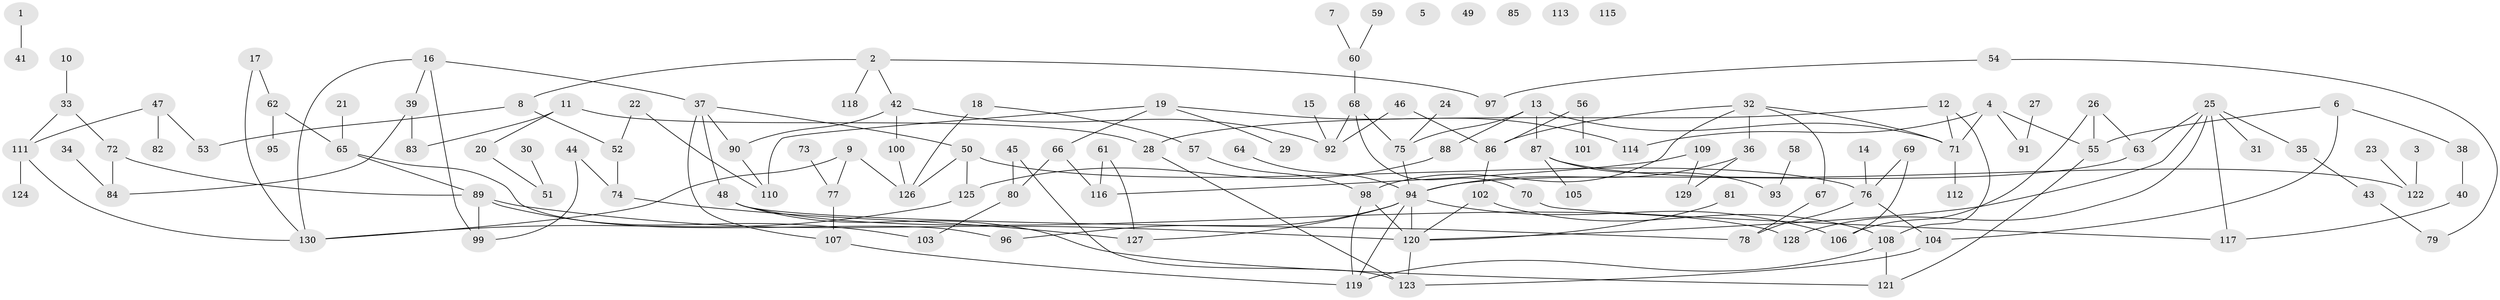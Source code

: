 // Generated by graph-tools (version 1.1) at 2025/12/03/09/25 04:12:57]
// undirected, 130 vertices, 167 edges
graph export_dot {
graph [start="1"]
  node [color=gray90,style=filled];
  1;
  2;
  3;
  4;
  5;
  6;
  7;
  8;
  9;
  10;
  11;
  12;
  13;
  14;
  15;
  16;
  17;
  18;
  19;
  20;
  21;
  22;
  23;
  24;
  25;
  26;
  27;
  28;
  29;
  30;
  31;
  32;
  33;
  34;
  35;
  36;
  37;
  38;
  39;
  40;
  41;
  42;
  43;
  44;
  45;
  46;
  47;
  48;
  49;
  50;
  51;
  52;
  53;
  54;
  55;
  56;
  57;
  58;
  59;
  60;
  61;
  62;
  63;
  64;
  65;
  66;
  67;
  68;
  69;
  70;
  71;
  72;
  73;
  74;
  75;
  76;
  77;
  78;
  79;
  80;
  81;
  82;
  83;
  84;
  85;
  86;
  87;
  88;
  89;
  90;
  91;
  92;
  93;
  94;
  95;
  96;
  97;
  98;
  99;
  100;
  101;
  102;
  103;
  104;
  105;
  106;
  107;
  108;
  109;
  110;
  111;
  112;
  113;
  114;
  115;
  116;
  117;
  118;
  119;
  120;
  121;
  122;
  123;
  124;
  125;
  126;
  127;
  128;
  129;
  130;
  1 -- 41;
  2 -- 8;
  2 -- 42;
  2 -- 97;
  2 -- 118;
  3 -- 122;
  4 -- 55;
  4 -- 71;
  4 -- 91;
  4 -- 114;
  6 -- 38;
  6 -- 55;
  6 -- 104;
  7 -- 60;
  8 -- 52;
  8 -- 53;
  9 -- 77;
  9 -- 126;
  9 -- 130;
  10 -- 33;
  11 -- 20;
  11 -- 28;
  11 -- 83;
  12 -- 28;
  12 -- 71;
  12 -- 108;
  13 -- 71;
  13 -- 75;
  13 -- 87;
  13 -- 88;
  14 -- 76;
  15 -- 92;
  16 -- 37;
  16 -- 39;
  16 -- 99;
  16 -- 130;
  17 -- 62;
  17 -- 130;
  18 -- 57;
  18 -- 126;
  19 -- 29;
  19 -- 66;
  19 -- 110;
  19 -- 114;
  20 -- 51;
  21 -- 65;
  22 -- 52;
  22 -- 110;
  23 -- 122;
  24 -- 75;
  25 -- 31;
  25 -- 35;
  25 -- 63;
  25 -- 117;
  25 -- 120;
  25 -- 128;
  26 -- 55;
  26 -- 63;
  26 -- 106;
  27 -- 91;
  28 -- 123;
  30 -- 51;
  32 -- 36;
  32 -- 67;
  32 -- 71;
  32 -- 86;
  32 -- 98;
  33 -- 72;
  33 -- 111;
  34 -- 84;
  35 -- 43;
  36 -- 94;
  36 -- 129;
  37 -- 48;
  37 -- 50;
  37 -- 90;
  37 -- 107;
  38 -- 40;
  39 -- 83;
  39 -- 84;
  40 -- 117;
  42 -- 90;
  42 -- 92;
  42 -- 100;
  43 -- 79;
  44 -- 74;
  44 -- 99;
  45 -- 80;
  45 -- 123;
  46 -- 86;
  46 -- 92;
  47 -- 53;
  47 -- 82;
  47 -- 111;
  48 -- 78;
  48 -- 121;
  48 -- 128;
  50 -- 76;
  50 -- 125;
  50 -- 126;
  52 -- 74;
  54 -- 79;
  54 -- 97;
  55 -- 121;
  56 -- 86;
  56 -- 101;
  57 -- 98;
  58 -- 93;
  59 -- 60;
  60 -- 68;
  61 -- 116;
  61 -- 127;
  62 -- 65;
  62 -- 95;
  63 -- 94;
  64 -- 94;
  65 -- 89;
  65 -- 96;
  66 -- 80;
  66 -- 116;
  67 -- 78;
  68 -- 70;
  68 -- 75;
  68 -- 92;
  69 -- 76;
  69 -- 106;
  70 -- 117;
  71 -- 112;
  72 -- 84;
  72 -- 89;
  73 -- 77;
  74 -- 127;
  75 -- 94;
  76 -- 78;
  76 -- 104;
  77 -- 107;
  80 -- 103;
  81 -- 120;
  86 -- 102;
  87 -- 93;
  87 -- 105;
  87 -- 122;
  88 -- 125;
  89 -- 99;
  89 -- 103;
  89 -- 120;
  90 -- 110;
  94 -- 96;
  94 -- 106;
  94 -- 119;
  94 -- 120;
  94 -- 127;
  98 -- 119;
  98 -- 120;
  100 -- 126;
  102 -- 108;
  102 -- 120;
  104 -- 123;
  107 -- 119;
  108 -- 119;
  108 -- 121;
  109 -- 116;
  109 -- 129;
  111 -- 124;
  111 -- 130;
  120 -- 123;
  125 -- 130;
}
